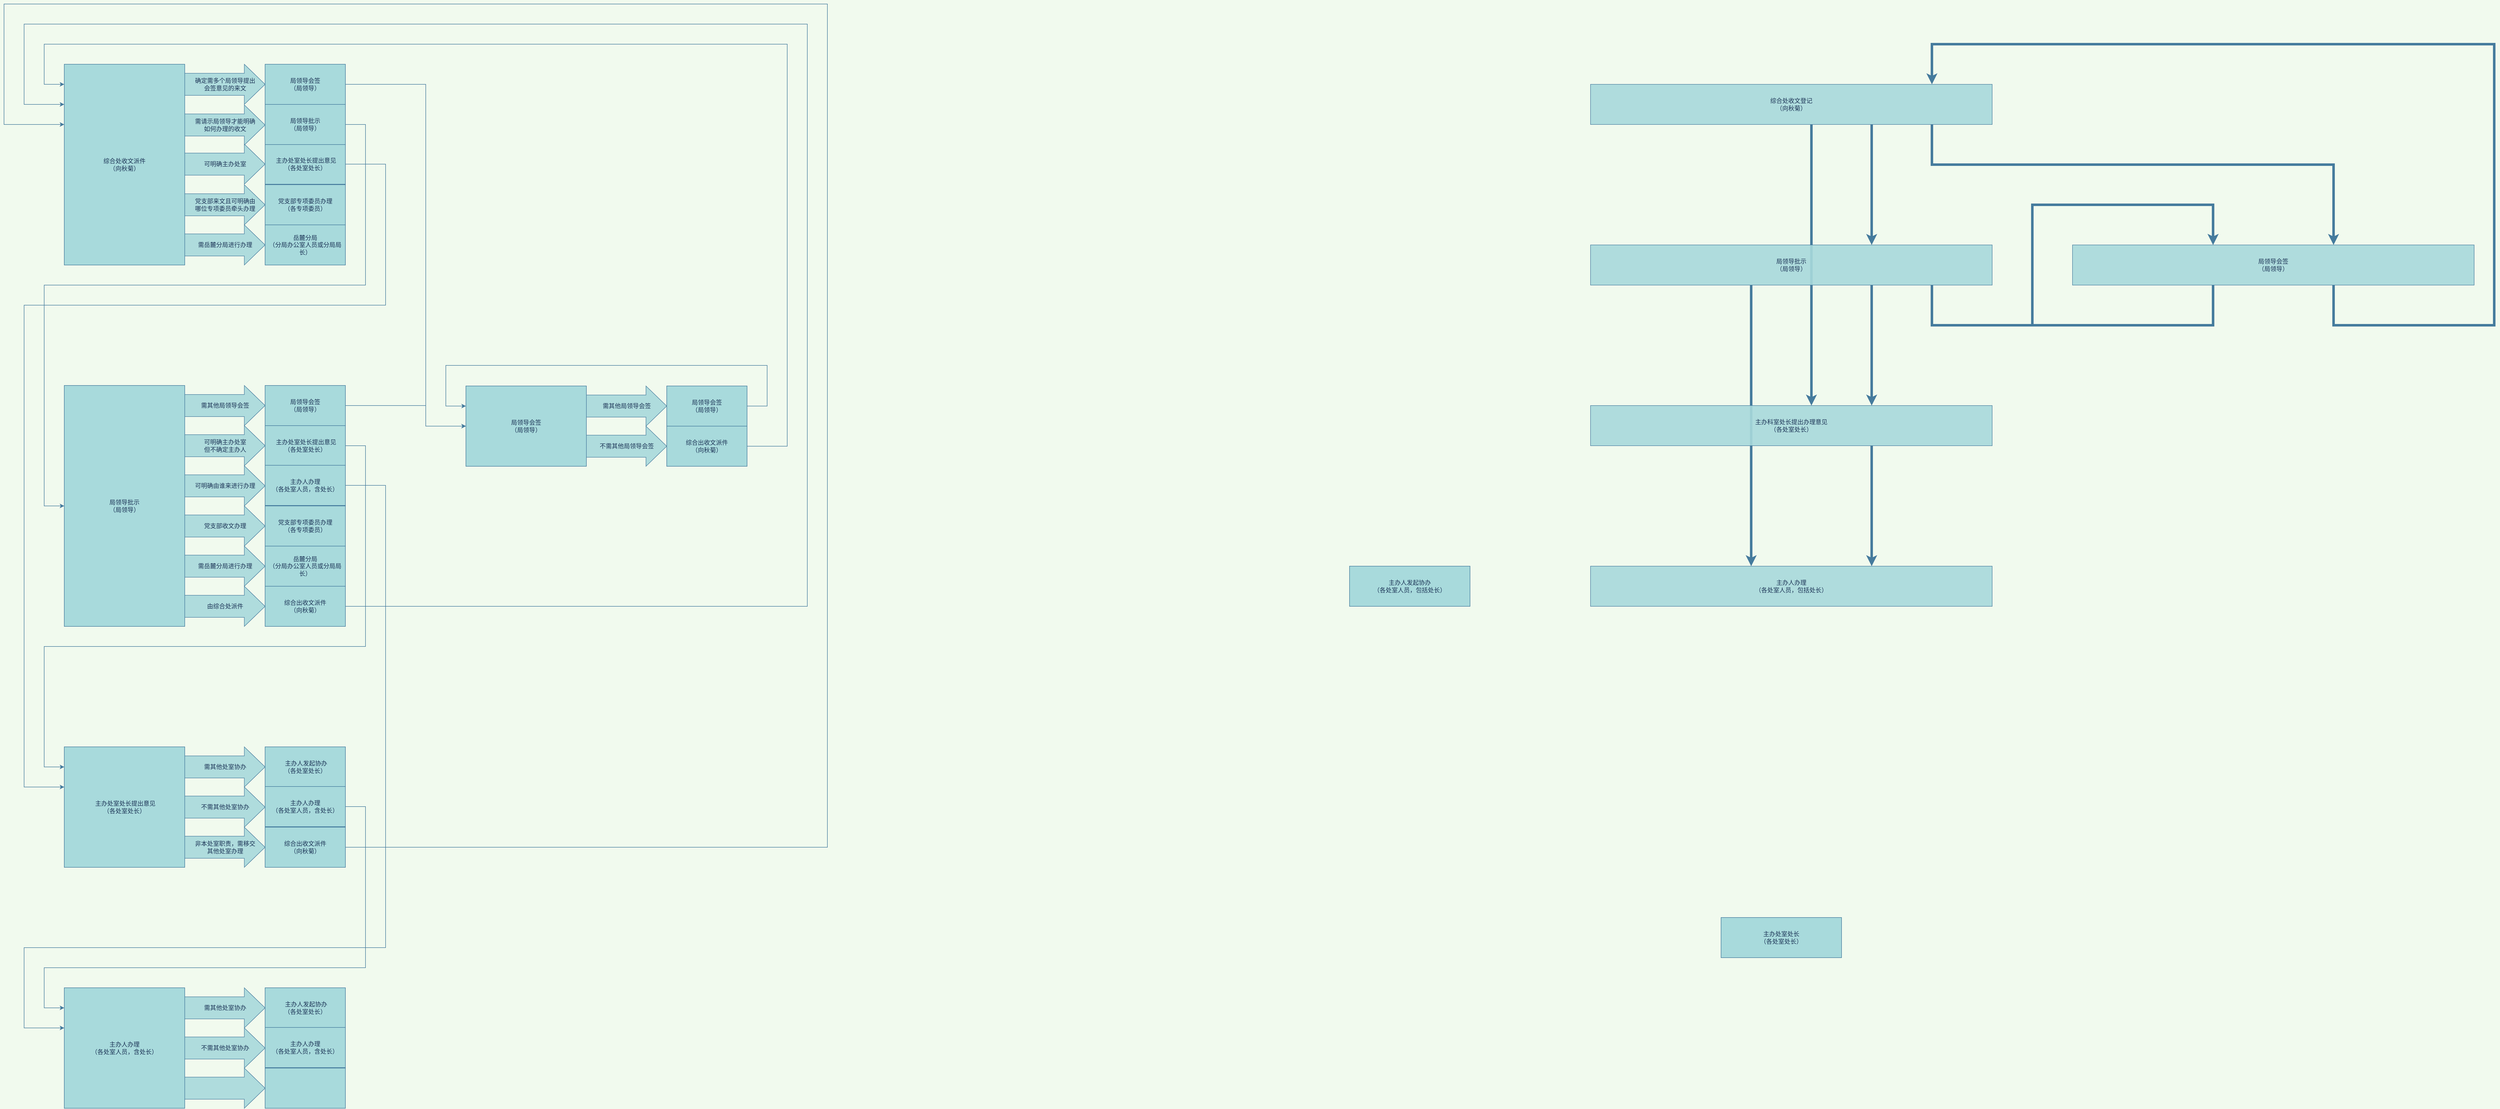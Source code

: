 <mxfile version="13.6.2" type="github" pages="3">
  <diagram id="1azCIsr24dR7rAIuXTd9" name="Page-1">
    <mxGraphModel dx="10243" dy="2748" grid="1" gridSize="10" guides="1" tooltips="1" connect="1" arrows="1" fold="1" page="1" pageScale="1" pageWidth="827" pageHeight="1169" background="#F1FAEE" math="0" shadow="0">
      <root>
        <mxCell id="0" />
        <mxCell id="1" parent="0" />
        <mxCell id="H-GlD4rr_UW9croJ5woa-21" style="edgeStyle=orthogonalEdgeStyle;rounded=0;orthogonalLoop=1;jettySize=auto;html=1;strokeWidth=5;strokeColor=#457B9D;fontColor=#1D3557;labelBackgroundColor=#F1FAEE;" parent="1" source="H-GlD4rr_UW9croJ5woa-2" target="H-GlD4rr_UW9croJ5woa-4" edge="1">
          <mxGeometry relative="1" as="geometry">
            <Array as="points">
              <mxPoint x="200" y="390" />
              <mxPoint x="200" y="390" />
            </Array>
          </mxGeometry>
        </mxCell>
        <mxCell id="H-GlD4rr_UW9croJ5woa-22" style="edgeStyle=orthogonalEdgeStyle;rounded=0;orthogonalLoop=1;jettySize=auto;html=1;strokeWidth=5;strokeColor=#457B9D;fontColor=#1D3557;labelBackgroundColor=#F1FAEE;" parent="1" source="H-GlD4rr_UW9croJ5woa-2" target="H-GlD4rr_UW9croJ5woa-17" edge="1">
          <mxGeometry relative="1" as="geometry">
            <Array as="points">
              <mxPoint x="80" y="560" />
              <mxPoint x="80" y="560" />
            </Array>
          </mxGeometry>
        </mxCell>
        <mxCell id="H-GlD4rr_UW9croJ5woa-27" style="edgeStyle=orthogonalEdgeStyle;rounded=0;orthogonalLoop=1;jettySize=auto;html=1;strokeWidth=5;strokeColor=#457B9D;fontColor=#1D3557;labelBackgroundColor=#F1FAEE;" parent="1" source="H-GlD4rr_UW9croJ5woa-2" target="H-GlD4rr_UW9croJ5woa-5" edge="1">
          <mxGeometry relative="1" as="geometry">
            <Array as="points">
              <mxPoint x="320" y="360" />
              <mxPoint x="1120" y="360" />
            </Array>
          </mxGeometry>
        </mxCell>
        <mxCell id="H-GlD4rr_UW9croJ5woa-2" value="综合处收文登记&lt;br&gt;（向秋菊）" style="rounded=0;whiteSpace=wrap;html=1;opacity=90;fillColor=#A8DADC;strokeColor=#457B9D;fontColor=#1D3557;" parent="1" vertex="1">
          <mxGeometry x="-360" y="200" width="800" height="80" as="geometry" />
        </mxCell>
        <mxCell id="H-GlD4rr_UW9croJ5woa-26" style="edgeStyle=orthogonalEdgeStyle;rounded=0;orthogonalLoop=1;jettySize=auto;html=1;strokeWidth=5;strokeColor=#457B9D;fontColor=#1D3557;labelBackgroundColor=#F1FAEE;" parent="1" source="H-GlD4rr_UW9croJ5woa-4" target="H-GlD4rr_UW9croJ5woa-5" edge="1">
          <mxGeometry relative="1" as="geometry">
            <Array as="points">
              <mxPoint x="320" y="680" />
              <mxPoint x="520" y="680" />
              <mxPoint x="520" y="440" />
              <mxPoint x="880" y="440" />
            </Array>
          </mxGeometry>
        </mxCell>
        <mxCell id="H-GlD4rr_UW9croJ5woa-62" style="edgeStyle=orthogonalEdgeStyle;rounded=0;orthogonalLoop=1;jettySize=auto;html=1;startArrow=none;startFill=0;strokeWidth=5;strokeColor=#457B9D;fontColor=#1D3557;labelBackgroundColor=#F1FAEE;" parent="1" source="H-GlD4rr_UW9croJ5woa-4" target="H-GlD4rr_UW9croJ5woa-17" edge="1">
          <mxGeometry relative="1" as="geometry">
            <Array as="points">
              <mxPoint x="200" y="730" />
              <mxPoint x="200" y="730" />
            </Array>
          </mxGeometry>
        </mxCell>
        <mxCell id="H-GlD4rr_UW9croJ5woa-64" style="edgeStyle=orthogonalEdgeStyle;rounded=0;orthogonalLoop=1;jettySize=auto;html=1;startArrow=none;startFill=0;strokeWidth=5;strokeColor=#457B9D;fontColor=#1D3557;labelBackgroundColor=#F1FAEE;" parent="1" source="H-GlD4rr_UW9croJ5woa-4" target="H-GlD4rr_UW9croJ5woa-20" edge="1">
          <mxGeometry relative="1" as="geometry">
            <Array as="points">
              <mxPoint x="-40" y="880" />
              <mxPoint x="-40" y="880" />
            </Array>
          </mxGeometry>
        </mxCell>
        <mxCell id="H-GlD4rr_UW9croJ5woa-4" value="局领导批示&lt;br&gt;（局领导）" style="whiteSpace=wrap;html=1;opacity=90;fillColor=#A8DADC;strokeColor=#457B9D;fontColor=#1D3557;" parent="1" vertex="1">
          <mxGeometry x="-360" y="520" width="800" height="80" as="geometry" />
        </mxCell>
        <mxCell id="H-GlD4rr_UW9croJ5woa-35" style="edgeStyle=orthogonalEdgeStyle;rounded=0;orthogonalLoop=1;jettySize=auto;html=1;startArrow=none;startFill=0;strokeWidth=5;strokeColor=#457B9D;fontColor=#1D3557;labelBackgroundColor=#F1FAEE;" parent="1" source="H-GlD4rr_UW9croJ5woa-5" target="H-GlD4rr_UW9croJ5woa-2" edge="1">
          <mxGeometry relative="1" as="geometry">
            <Array as="points">
              <mxPoint x="1120" y="680" />
              <mxPoint x="1440" y="680" />
              <mxPoint x="1440" y="120" />
              <mxPoint x="320" y="120" />
            </Array>
          </mxGeometry>
        </mxCell>
        <mxCell id="H-GlD4rr_UW9croJ5woa-5" value="局领导会签&lt;br&gt;（局领导）" style="whiteSpace=wrap;html=1;opacity=90;fillColor=#A8DADC;strokeColor=#457B9D;fontColor=#1D3557;" parent="1" vertex="1">
          <mxGeometry x="600" y="520" width="800" height="80" as="geometry" />
        </mxCell>
        <mxCell id="H-GlD4rr_UW9croJ5woa-63" style="edgeStyle=orthogonalEdgeStyle;rounded=0;orthogonalLoop=1;jettySize=auto;html=1;startArrow=none;startFill=0;strokeWidth=5;strokeColor=#457B9D;fontColor=#1D3557;labelBackgroundColor=#F1FAEE;" parent="1" source="H-GlD4rr_UW9croJ5woa-17" target="H-GlD4rr_UW9croJ5woa-20" edge="1">
          <mxGeometry relative="1" as="geometry">
            <Array as="points">
              <mxPoint x="200" y="1040" />
              <mxPoint x="200" y="1040" />
            </Array>
          </mxGeometry>
        </mxCell>
        <mxCell id="H-GlD4rr_UW9croJ5woa-17" value="主办科室处长提出办理意见&lt;br&gt;（各处室处长）" style="whiteSpace=wrap;html=1;opacity=90;fillColor=#A8DADC;strokeColor=#457B9D;fontColor=#1D3557;" parent="1" vertex="1">
          <mxGeometry x="-360" y="840" width="800" height="80" as="geometry" />
        </mxCell>
        <mxCell id="H-GlD4rr_UW9croJ5woa-20" value="主办人办理&lt;br&gt;（各处室人员，包括处长）" style="whiteSpace=wrap;html=1;opacity=90;fillColor=#A8DADC;strokeColor=#457B9D;fontColor=#1D3557;" parent="1" vertex="1">
          <mxGeometry x="-360" y="1160" width="800" height="80" as="geometry" />
        </mxCell>
        <mxCell id="H-GlD4rr_UW9croJ5woa-34" style="rounded=0;orthogonalLoop=1;jettySize=auto;html=1;startArrow=none;startFill=0;edgeStyle=orthogonalEdgeStyle;strokeWidth=5;strokeColor=#457B9D;fontColor=#1D3557;labelBackgroundColor=#F1FAEE;" parent="1" source="H-GlD4rr_UW9croJ5woa-5" target="H-GlD4rr_UW9croJ5woa-5" edge="1">
          <mxGeometry relative="1" as="geometry">
            <Array as="points">
              <mxPoint x="880" y="680" />
              <mxPoint x="520" y="680" />
              <mxPoint x="520" y="440" />
              <mxPoint x="880" y="440" />
            </Array>
          </mxGeometry>
        </mxCell>
        <mxCell id="H-GlD4rr_UW9croJ5woa-37" value="主办人发起协办&lt;br&gt;（各处室人员，包括处长）" style="whiteSpace=wrap;html=1;fillColor=#A8DADC;strokeColor=#457B9D;fontColor=#1D3557;" parent="1" vertex="1">
          <mxGeometry x="-840" y="1160" width="240" height="80" as="geometry" />
        </mxCell>
        <mxCell id="H-GlD4rr_UW9croJ5woa-40" value="主办处室处长&lt;br&gt;（各处室处长）" style="whiteSpace=wrap;html=1;fillColor=#A8DADC;strokeColor=#457B9D;fontColor=#1D3557;" parent="1" vertex="1">
          <mxGeometry x="-100" y="1860" width="240" height="80" as="geometry" />
        </mxCell>
        <mxCell id="H-GlD4rr_UW9croJ5woa-46" value="局领导会签&lt;br&gt;（局领导）" style="rounded=0;whiteSpace=wrap;html=1;fillColor=#A8DADC;strokeColor=#457B9D;fontColor=#1D3557;" parent="1" vertex="1">
          <mxGeometry x="-2600" y="801" width="240" height="160" as="geometry" />
        </mxCell>
        <mxCell id="H-GlD4rr_UW9croJ5woa-119" value="需其他局领导会签" style="html=1;shadow=0;dashed=0;align=center;verticalAlign=middle;shape=mxgraph.arrows2.arrow;dy=0.45;dx=41.35;notch=0;opacity=90;fillColor=#A8DADC;strokeColor=#457B9D;fontColor=#1D3557;" parent="1" vertex="1">
          <mxGeometry x="-2360" y="801" width="160" height="80" as="geometry" />
        </mxCell>
        <mxCell id="H-GlD4rr_UW9croJ5woa-133" value="局领导批示&lt;br&gt;（局领导）" style="rounded=0;whiteSpace=wrap;html=1;fillColor=#A8DADC;strokeColor=#457B9D;fontColor=#1D3557;" parent="1" vertex="1">
          <mxGeometry x="-3400" y="800" width="240" height="480" as="geometry" />
        </mxCell>
        <mxCell id="H-GlD4rr_UW9croJ5woa-125" value="&lt;span&gt;可明确主办处室&lt;br&gt;但不确定主办人&lt;/span&gt;" style="html=1;shadow=0;dashed=0;align=center;verticalAlign=middle;shape=mxgraph.arrows2.arrow;dy=0.45;dx=41.35;notch=0;opacity=90;fillColor=#A8DADC;strokeColor=#457B9D;fontColor=#1D3557;" parent="1" vertex="1">
          <mxGeometry x="-3160" y="880" width="160" height="80" as="geometry" />
        </mxCell>
        <mxCell id="H-GlD4rr_UW9croJ5woa-137" value="可明确由谁来进行办理" style="html=1;shadow=0;dashed=0;align=center;verticalAlign=middle;shape=mxgraph.arrows2.arrow;dy=0.45;dx=41.35;notch=0;opacity=90;fillColor=#A8DADC;strokeColor=#457B9D;fontColor=#1D3557;" parent="1" vertex="1">
          <mxGeometry x="-3160" y="960" width="160" height="80" as="geometry" />
        </mxCell>
        <mxCell id="H-GlD4rr_UW9croJ5woa-128" value="&lt;span&gt;党支部收文办理&lt;/span&gt;" style="html=1;shadow=0;dashed=0;align=center;verticalAlign=middle;shape=mxgraph.arrows2.arrow;dy=0.45;dx=41.35;notch=0;opacity=90;fillColor=#A8DADC;strokeColor=#457B9D;fontColor=#1D3557;" parent="1" vertex="1">
          <mxGeometry x="-3160" y="1040" width="160" height="80" as="geometry" />
        </mxCell>
        <mxCell id="H-GlD4rr_UW9croJ5woa-130" value="岳麓分局&lt;br&gt;（分局办公室人员或分局局长）" style="rounded=0;whiteSpace=wrap;html=1;fillColor=#A8DADC;strokeColor=#457B9D;fontColor=#1D3557;" parent="1" vertex="1">
          <mxGeometry x="-3000" y="1120" width="160" height="80" as="geometry" />
        </mxCell>
        <mxCell id="H-GlD4rr_UW9croJ5woa-131" value="&lt;span&gt;需岳麓分局进行办理&lt;/span&gt;" style="html=1;shadow=0;dashed=0;align=center;verticalAlign=middle;shape=mxgraph.arrows2.arrow;dy=0.45;dx=41.35;notch=0;opacity=90;fillColor=#A8DADC;strokeColor=#457B9D;fontColor=#1D3557;" parent="1" vertex="1">
          <mxGeometry x="-3160" y="1120" width="160" height="80" as="geometry" />
        </mxCell>
        <mxCell id="H-GlD4rr_UW9croJ5woa-153" value="不需其他局领导会签" style="html=1;shadow=0;dashed=0;align=center;verticalAlign=middle;shape=mxgraph.arrows2.arrow;dy=0.45;dx=41.35;notch=0;opacity=90;fillColor=#A8DADC;strokeColor=#457B9D;fontColor=#1D3557;" parent="1" vertex="1">
          <mxGeometry x="-2360" y="881" width="160" height="80" as="geometry" />
        </mxCell>
        <mxCell id="H-GlD4rr_UW9croJ5woa-231" style="edgeStyle=orthogonalEdgeStyle;curved=0;rounded=0;sketch=0;orthogonalLoop=1;jettySize=auto;html=1;exitX=1;exitY=0.5;exitDx=0;exitDy=0;strokeColor=#457B9D;fillColor=#A8DADC;fontColor=#1D3557;" parent="1" source="H-GlD4rr_UW9croJ5woa-154" target="H-GlD4rr_UW9croJ5woa-43" edge="1">
          <mxGeometry relative="1" as="geometry">
            <mxPoint x="-3260" y="80" as="targetPoint" />
            <Array as="points">
              <mxPoint x="-1960" y="921" />
              <mxPoint x="-1960" y="120" />
              <mxPoint x="-3440" y="120" />
              <mxPoint x="-3440" y="200" />
            </Array>
          </mxGeometry>
        </mxCell>
        <mxCell id="H-GlD4rr_UW9croJ5woa-154" value="综合出收文派件&lt;br&gt;（向秋菊）" style="rounded=0;whiteSpace=wrap;html=1;fillColor=#A8DADC;strokeColor=#457B9D;fontColor=#1D3557;" parent="1" vertex="1">
          <mxGeometry x="-2200" y="881" width="160" height="80" as="geometry" />
        </mxCell>
        <mxCell id="H-GlD4rr_UW9croJ5woa-230" style="edgeStyle=orthogonalEdgeStyle;curved=0;rounded=0;sketch=0;orthogonalLoop=1;jettySize=auto;html=1;exitX=1;exitY=0.5;exitDx=0;exitDy=0;strokeColor=#457B9D;fillColor=#A8DADC;fontColor=#1D3557;" parent="1" source="H-GlD4rr_UW9croJ5woa-51" target="H-GlD4rr_UW9croJ5woa-46" edge="1">
          <mxGeometry relative="1" as="geometry">
            <Array as="points">
              <mxPoint x="-2000" y="841" />
              <mxPoint x="-2000" y="760" />
              <mxPoint x="-2640" y="760" />
              <mxPoint x="-2640" y="841" />
            </Array>
          </mxGeometry>
        </mxCell>
        <mxCell id="H-GlD4rr_UW9croJ5woa-51" value="局领导会签&lt;br&gt;（局领导）" style="rounded=0;whiteSpace=wrap;html=1;portConstraintRotation=0;absoluteArcSize=0;noLabel=0;fillColor=#A8DADC;strokeColor=#457B9D;fontColor=#1D3557;" parent="1" vertex="1">
          <mxGeometry x="-2200" y="801" width="160" height="80" as="geometry" />
        </mxCell>
        <mxCell id="H-GlD4rr_UW9croJ5woa-43" value="综合处收文派件&lt;br&gt;（向秋菊）" style="rounded=0;whiteSpace=wrap;html=1;fillColor=#A8DADC;strokeColor=#457B9D;fontColor=#1D3557;" parent="1" vertex="1">
          <mxGeometry x="-3400" y="160" width="240" height="400" as="geometry" />
        </mxCell>
        <mxCell id="H-GlD4rr_UW9croJ5woa-127" value="党支部专项委员办理&lt;br&gt;（各专项委员）" style="rounded=0;whiteSpace=wrap;html=1;fillColor=#A8DADC;strokeColor=#457B9D;fontColor=#1D3557;" parent="1" vertex="1">
          <mxGeometry x="-3000" y="1040" width="160" height="80" as="geometry" />
        </mxCell>
        <mxCell id="H-GlD4rr_UW9croJ5woa-228" style="edgeStyle=orthogonalEdgeStyle;curved=0;rounded=0;sketch=0;orthogonalLoop=1;jettySize=auto;html=1;exitX=1;exitY=0.5;exitDx=0;exitDy=0;strokeColor=#457B9D;fillColor=#A8DADC;fontColor=#1D3557;" parent="1" source="H-GlD4rr_UW9croJ5woa-124" target="H-GlD4rr_UW9croJ5woa-210" edge="1">
          <mxGeometry relative="1" as="geometry">
            <Array as="points">
              <mxPoint x="-2800" y="920" />
              <mxPoint x="-2800" y="1320" />
              <mxPoint x="-3440" y="1320" />
              <mxPoint x="-3440" y="1560" />
            </Array>
          </mxGeometry>
        </mxCell>
        <mxCell id="H-GlD4rr_UW9croJ5woa-124" value="&amp;nbsp;主办处室处长提出意见&lt;br&gt;（各处室处长）" style="rounded=0;whiteSpace=wrap;html=1;fillColor=#A8DADC;strokeColor=#457B9D;fontColor=#1D3557;" parent="1" vertex="1">
          <mxGeometry x="-3000" y="880" width="160" height="80" as="geometry" />
        </mxCell>
        <mxCell id="H-GlD4rr_UW9croJ5woa-241" style="edgeStyle=orthogonalEdgeStyle;curved=0;rounded=0;sketch=0;orthogonalLoop=1;jettySize=auto;html=1;exitX=1;exitY=0.5;exitDx=0;exitDy=0;strokeColor=#457B9D;fillColor=#A8DADC;fontColor=#1D3557;" parent="1" source="H-GlD4rr_UW9croJ5woa-136" target="H-GlD4rr_UW9croJ5woa-234" edge="1">
          <mxGeometry relative="1" as="geometry">
            <Array as="points">
              <mxPoint x="-2760" y="999" />
              <mxPoint x="-2760" y="1920" />
              <mxPoint x="-3480" y="1920" />
              <mxPoint x="-3480" y="2080" />
            </Array>
          </mxGeometry>
        </mxCell>
        <mxCell id="H-GlD4rr_UW9croJ5woa-136" value="主办人办理&lt;br&gt;（各处室人员，含处长）" style="rounded=0;whiteSpace=wrap;html=1;fillColor=#A8DADC;strokeColor=#457B9D;fontColor=#1D3557;" parent="1" vertex="1">
          <mxGeometry x="-3000" y="959" width="160" height="80" as="geometry" />
        </mxCell>
        <mxCell id="H-GlD4rr_UW9croJ5woa-188" value="由综合处派件" style="html=1;shadow=0;dashed=0;align=center;verticalAlign=middle;shape=mxgraph.arrows2.arrow;dy=0.45;dx=41.35;notch=0;opacity=90;fillColor=#A8DADC;strokeColor=#457B9D;fontColor=#1D3557;" parent="1" vertex="1">
          <mxGeometry x="-3160" y="1200" width="160" height="80" as="geometry" />
        </mxCell>
        <mxCell id="H-GlD4rr_UW9croJ5woa-233" style="edgeStyle=orthogonalEdgeStyle;curved=0;rounded=0;sketch=0;orthogonalLoop=1;jettySize=auto;html=1;exitX=1;exitY=0.5;exitDx=0;exitDy=0;strokeColor=#457B9D;fillColor=#A8DADC;fontColor=#1D3557;" parent="1" source="H-GlD4rr_UW9croJ5woa-189" target="H-GlD4rr_UW9croJ5woa-43" edge="1">
          <mxGeometry relative="1" as="geometry">
            <Array as="points">
              <mxPoint x="-1920" y="1240" />
              <mxPoint x="-1920" y="80" />
              <mxPoint x="-3480" y="80" />
              <mxPoint x="-3480" y="240" />
            </Array>
          </mxGeometry>
        </mxCell>
        <mxCell id="H-GlD4rr_UW9croJ5woa-189" value="综合出收文派件&lt;br&gt;（向秋菊）" style="rounded=0;whiteSpace=wrap;html=1;fillColor=#A8DADC;strokeColor=#457B9D;fontColor=#1D3557;" parent="1" vertex="1">
          <mxGeometry x="-3000" y="1200" width="160" height="80" as="geometry" />
        </mxCell>
        <mxCell id="H-GlD4rr_UW9croJ5woa-190" value="需其他局领导会签" style="html=1;shadow=0;dashed=0;align=center;verticalAlign=middle;shape=mxgraph.arrows2.arrow;dy=0.45;dx=41.35;notch=0;opacity=90;fillColor=#A8DADC;strokeColor=#457B9D;fontColor=#1D3557;" parent="1" vertex="1">
          <mxGeometry x="-3160" y="800" width="160" height="80" as="geometry" />
        </mxCell>
        <mxCell id="H-GlD4rr_UW9croJ5woa-229" style="edgeStyle=orthogonalEdgeStyle;curved=0;rounded=0;sketch=0;orthogonalLoop=1;jettySize=auto;html=1;exitX=1;exitY=0.5;exitDx=0;exitDy=0;strokeColor=#457B9D;fillColor=#A8DADC;fontColor=#1D3557;" parent="1" source="H-GlD4rr_UW9croJ5woa-191" target="H-GlD4rr_UW9croJ5woa-46" edge="1">
          <mxGeometry relative="1" as="geometry">
            <Array as="points">
              <mxPoint x="-2680" y="840" />
              <mxPoint x="-2680" y="881" />
            </Array>
          </mxGeometry>
        </mxCell>
        <mxCell id="H-GlD4rr_UW9croJ5woa-191" value="局领导会签&lt;br&gt;（局领导）" style="rounded=0;whiteSpace=wrap;html=1;portConstraintRotation=0;absoluteArcSize=0;noLabel=0;fillColor=#A8DADC;strokeColor=#457B9D;fontColor=#1D3557;" parent="1" vertex="1">
          <mxGeometry x="-3000" y="800" width="160" height="80" as="geometry" />
        </mxCell>
        <mxCell id="H-GlD4rr_UW9croJ5woa-194" value="&lt;span&gt;可明确主办处室&lt;br&gt;&lt;/span&gt;" style="html=1;shadow=0;dashed=0;align=center;verticalAlign=middle;shape=mxgraph.arrows2.arrow;dy=0.45;dx=41.35;notch=0;opacity=90;fillColor=#A8DADC;strokeColor=#457B9D;fontColor=#1D3557;" parent="1" vertex="1">
          <mxGeometry x="-3160" y="319" width="160" height="80" as="geometry" />
        </mxCell>
        <mxCell id="H-GlD4rr_UW9croJ5woa-195" value="需请示局领导才能明确&lt;br&gt;如何办理的收文" style="html=1;shadow=0;dashed=0;align=center;verticalAlign=middle;shape=mxgraph.arrows2.arrow;dy=0.45;dx=41.35;notch=0;opacity=90;fillColor=#A8DADC;strokeColor=#457B9D;fontColor=#1D3557;" parent="1" vertex="1">
          <mxGeometry x="-3160" y="241" width="160" height="80" as="geometry" />
        </mxCell>
        <mxCell id="H-GlD4rr_UW9croJ5woa-196" value="&lt;span&gt;党支部来文且可明确由&lt;br&gt;哪位专项委员牵头办理&lt;br&gt;&lt;/span&gt;" style="html=1;shadow=0;dashed=0;align=center;verticalAlign=middle;shape=mxgraph.arrows2.arrow;dy=0.45;dx=41.35;notch=0;opacity=90;fillColor=#A8DADC;strokeColor=#457B9D;fontColor=#1D3557;" parent="1" vertex="1">
          <mxGeometry x="-3160" y="400" width="160" height="80" as="geometry" />
        </mxCell>
        <mxCell id="H-GlD4rr_UW9croJ5woa-197" value="岳麓分局&lt;br&gt;（分局办公室人员或分局局长）" style="rounded=0;whiteSpace=wrap;html=1;fillColor=#A8DADC;strokeColor=#457B9D;fontColor=#1D3557;" parent="1" vertex="1">
          <mxGeometry x="-3000" y="480" width="160" height="80" as="geometry" />
        </mxCell>
        <mxCell id="H-GlD4rr_UW9croJ5woa-198" value="&lt;span&gt;需岳麓分局进行办理&lt;/span&gt;" style="html=1;shadow=0;dashed=0;align=center;verticalAlign=middle;shape=mxgraph.arrows2.arrow;dy=0.45;dx=41.35;notch=0;opacity=90;fillColor=#A8DADC;strokeColor=#457B9D;fontColor=#1D3557;" parent="1" vertex="1">
          <mxGeometry x="-3160" y="480" width="160" height="80" as="geometry" />
        </mxCell>
        <mxCell id="H-GlD4rr_UW9croJ5woa-199" value="党支部专项委员办理&lt;br&gt;（各专项委员）" style="rounded=0;whiteSpace=wrap;html=1;fillColor=#A8DADC;strokeColor=#457B9D;fontColor=#1D3557;" parent="1" vertex="1">
          <mxGeometry x="-3000" y="400" width="160" height="80" as="geometry" />
        </mxCell>
        <mxCell id="H-GlD4rr_UW9croJ5woa-227" style="edgeStyle=orthogonalEdgeStyle;curved=0;rounded=0;sketch=0;orthogonalLoop=1;jettySize=auto;html=1;exitX=1;exitY=0.5;exitDx=0;exitDy=0;strokeColor=#457B9D;fillColor=#A8DADC;fontColor=#1D3557;" parent="1" source="H-GlD4rr_UW9croJ5woa-200" target="H-GlD4rr_UW9croJ5woa-210" edge="1">
          <mxGeometry relative="1" as="geometry">
            <Array as="points">
              <mxPoint x="-2760" y="359" />
              <mxPoint x="-2760" y="640" />
              <mxPoint x="-3480" y="640" />
              <mxPoint x="-3480" y="1600" />
            </Array>
          </mxGeometry>
        </mxCell>
        <mxCell id="H-GlD4rr_UW9croJ5woa-200" value="&amp;nbsp;主办处室处长提出意见&lt;br&gt;（各处室处长）" style="rounded=0;whiteSpace=wrap;html=1;fillColor=#A8DADC;strokeColor=#457B9D;fontColor=#1D3557;" parent="1" vertex="1">
          <mxGeometry x="-3000" y="319" width="160" height="80" as="geometry" />
        </mxCell>
        <mxCell id="H-GlD4rr_UW9croJ5woa-226" style="edgeStyle=orthogonalEdgeStyle;curved=0;rounded=0;sketch=0;orthogonalLoop=1;jettySize=auto;html=1;exitX=1;exitY=0.5;exitDx=0;exitDy=0;strokeColor=#457B9D;fillColor=#A8DADC;fontColor=#1D3557;" parent="1" source="H-GlD4rr_UW9croJ5woa-201" target="H-GlD4rr_UW9croJ5woa-133" edge="1">
          <mxGeometry relative="1" as="geometry">
            <Array as="points">
              <mxPoint x="-2800" y="280" />
              <mxPoint x="-2800" y="600" />
              <mxPoint x="-3440" y="600" />
              <mxPoint x="-3440" y="1040" />
            </Array>
          </mxGeometry>
        </mxCell>
        <mxCell id="H-GlD4rr_UW9croJ5woa-201" value="局领导批示&lt;br&gt;（局领导）" style="rounded=0;whiteSpace=wrap;html=1;fillColor=#A8DADC;strokeColor=#457B9D;fontColor=#1D3557;" parent="1" vertex="1">
          <mxGeometry x="-3000" y="240" width="160" height="80" as="geometry" />
        </mxCell>
        <mxCell id="H-GlD4rr_UW9croJ5woa-202" value="确定需多个局领导提出&lt;br&gt;会签意见的来文" style="html=1;shadow=0;dashed=0;align=center;verticalAlign=middle;shape=mxgraph.arrows2.arrow;dy=0.45;dx=41.35;notch=0;opacity=90;fillColor=#A8DADC;strokeColor=#457B9D;fontColor=#1D3557;" parent="1" vertex="1">
          <mxGeometry x="-3160" y="160" width="160" height="80" as="geometry" />
        </mxCell>
        <mxCell id="H-GlD4rr_UW9croJ5woa-225" style="edgeStyle=orthogonalEdgeStyle;curved=0;rounded=0;sketch=0;orthogonalLoop=1;jettySize=auto;html=1;exitX=1;exitY=0.5;exitDx=0;exitDy=0;strokeColor=#457B9D;fillColor=#A8DADC;fontColor=#1D3557;" parent="1" source="H-GlD4rr_UW9croJ5woa-203" target="H-GlD4rr_UW9croJ5woa-46" edge="1">
          <mxGeometry relative="1" as="geometry">
            <Array as="points">
              <mxPoint x="-2680" y="200" />
              <mxPoint x="-2680" y="881" />
            </Array>
          </mxGeometry>
        </mxCell>
        <mxCell id="H-GlD4rr_UW9croJ5woa-203" value="局领导会签&lt;br&gt;（局领导）" style="rounded=0;whiteSpace=wrap;html=1;portConstraintRotation=0;absoluteArcSize=0;noLabel=0;fillColor=#A8DADC;strokeColor=#457B9D;fontColor=#1D3557;" parent="1" vertex="1">
          <mxGeometry x="-3000" y="160" width="160" height="80" as="geometry" />
        </mxCell>
        <mxCell id="H-GlD4rr_UW9croJ5woa-210" value="&amp;nbsp;主办处室处长提出意见&lt;br&gt;（各处室处长）" style="rounded=0;whiteSpace=wrap;html=1;fillColor=#A8DADC;strokeColor=#457B9D;fontColor=#1D3557;" parent="1" vertex="1">
          <mxGeometry x="-3400" y="1520" width="240" height="240" as="geometry" />
        </mxCell>
        <mxCell id="H-GlD4rr_UW9croJ5woa-211" value="需其他处室协办" style="html=1;shadow=0;dashed=0;align=center;verticalAlign=middle;shape=mxgraph.arrows2.arrow;dy=0.45;dx=41.35;notch=0;opacity=90;fillColor=#A8DADC;strokeColor=#457B9D;fontColor=#1D3557;" parent="1" vertex="1">
          <mxGeometry x="-3160" y="1520" width="160" height="80" as="geometry" />
        </mxCell>
        <mxCell id="H-GlD4rr_UW9croJ5woa-212" value="不需其他处室协办" style="html=1;shadow=0;dashed=0;align=center;verticalAlign=middle;shape=mxgraph.arrows2.arrow;dy=0.45;dx=41.35;notch=0;opacity=90;fillColor=#A8DADC;strokeColor=#457B9D;fontColor=#1D3557;" parent="1" vertex="1">
          <mxGeometry x="-3160" y="1600" width="160" height="80" as="geometry" />
        </mxCell>
        <mxCell id="H-GlD4rr_UW9croJ5woa-217" value="&amp;nbsp;主办人发起协办&lt;br&gt;（各处室处长）" style="rounded=0;whiteSpace=wrap;html=1;fillColor=#A8DADC;strokeColor=#457B9D;fontColor=#1D3557;" parent="1" vertex="1">
          <mxGeometry x="-3000" y="1520" width="160" height="80" as="geometry" />
        </mxCell>
        <mxCell id="H-GlD4rr_UW9croJ5woa-242" style="edgeStyle=orthogonalEdgeStyle;curved=0;rounded=0;sketch=0;orthogonalLoop=1;jettySize=auto;html=1;exitX=1;exitY=0.5;exitDx=0;exitDy=0;strokeColor=#457B9D;fillColor=#A8DADC;fontColor=#1D3557;" parent="1" source="H-GlD4rr_UW9croJ5woa-218" target="H-GlD4rr_UW9croJ5woa-234" edge="1">
          <mxGeometry relative="1" as="geometry">
            <Array as="points">
              <mxPoint x="-2800" y="1639" />
              <mxPoint x="-2800" y="1960" />
              <mxPoint x="-3440" y="1960" />
              <mxPoint x="-3440" y="2040" />
            </Array>
          </mxGeometry>
        </mxCell>
        <mxCell id="H-GlD4rr_UW9croJ5woa-218" value="主办人办理&lt;br&gt;（各处室人员，含处长）" style="rounded=0;whiteSpace=wrap;html=1;fillColor=#A8DADC;strokeColor=#457B9D;fontColor=#1D3557;" parent="1" vertex="1">
          <mxGeometry x="-3000" y="1599" width="160" height="80" as="geometry" />
        </mxCell>
        <mxCell id="H-GlD4rr_UW9croJ5woa-219" value="非本处室职责，需移交&lt;br&gt;其他处室办理" style="html=1;shadow=0;dashed=0;align=center;verticalAlign=middle;shape=mxgraph.arrows2.arrow;dy=0.45;dx=41.35;notch=0;opacity=90;fillColor=#A8DADC;strokeColor=#457B9D;fontColor=#1D3557;" parent="1" vertex="1">
          <mxGeometry x="-3160" y="1680" width="160" height="80" as="geometry" />
        </mxCell>
        <mxCell id="H-GlD4rr_UW9croJ5woa-243" style="edgeStyle=orthogonalEdgeStyle;curved=0;rounded=0;sketch=0;orthogonalLoop=1;jettySize=auto;html=1;exitX=1;exitY=0.5;exitDx=0;exitDy=0;strokeColor=#457B9D;fillColor=#A8DADC;fontColor=#1D3557;" parent="1" source="H-GlD4rr_UW9croJ5woa-220" target="H-GlD4rr_UW9croJ5woa-43" edge="1">
          <mxGeometry relative="1" as="geometry">
            <Array as="points">
              <mxPoint x="-1880" y="1720" />
              <mxPoint x="-1880" y="40" />
              <mxPoint x="-3520" y="40" />
              <mxPoint x="-3520" y="280" />
            </Array>
          </mxGeometry>
        </mxCell>
        <mxCell id="H-GlD4rr_UW9croJ5woa-220" value="综合出收文派件&lt;br&gt;（向秋菊）" style="rounded=0;whiteSpace=wrap;html=1;fillColor=#A8DADC;strokeColor=#457B9D;fontColor=#1D3557;" parent="1" vertex="1">
          <mxGeometry x="-3000" y="1680" width="160" height="80" as="geometry" />
        </mxCell>
        <mxCell id="H-GlD4rr_UW9croJ5woa-234" value="主办人办理&lt;br&gt;（各处室人员，含处长）" style="rounded=0;whiteSpace=wrap;html=1;fillColor=#A8DADC;strokeColor=#457B9D;fontColor=#1D3557;" parent="1" vertex="1">
          <mxGeometry x="-3400" y="2000" width="240" height="240" as="geometry" />
        </mxCell>
        <mxCell id="H-GlD4rr_UW9croJ5woa-235" value="需其他处室协办" style="html=1;shadow=0;dashed=0;align=center;verticalAlign=middle;shape=mxgraph.arrows2.arrow;dy=0.45;dx=41.35;notch=0;opacity=90;fillColor=#A8DADC;strokeColor=#457B9D;fontColor=#1D3557;" parent="1" vertex="1">
          <mxGeometry x="-3160" y="2000" width="160" height="80" as="geometry" />
        </mxCell>
        <mxCell id="H-GlD4rr_UW9croJ5woa-236" value="不需其他处室协办" style="html=1;shadow=0;dashed=0;align=center;verticalAlign=middle;shape=mxgraph.arrows2.arrow;dy=0.45;dx=41.35;notch=0;opacity=90;fillColor=#A8DADC;strokeColor=#457B9D;fontColor=#1D3557;" parent="1" vertex="1">
          <mxGeometry x="-3160" y="2080" width="160" height="80" as="geometry" />
        </mxCell>
        <mxCell id="H-GlD4rr_UW9croJ5woa-237" value="&amp;nbsp;主办人发起协办&lt;br&gt;（各处室处长）" style="rounded=0;whiteSpace=wrap;html=1;fillColor=#A8DADC;strokeColor=#457B9D;fontColor=#1D3557;" parent="1" vertex="1">
          <mxGeometry x="-3000" y="2000" width="160" height="80" as="geometry" />
        </mxCell>
        <mxCell id="H-GlD4rr_UW9croJ5woa-238" value="主办人办理&lt;br&gt;（各处室人员，含处长）" style="rounded=0;whiteSpace=wrap;html=1;fillColor=#A8DADC;strokeColor=#457B9D;fontColor=#1D3557;" parent="1" vertex="1">
          <mxGeometry x="-3000" y="2079" width="160" height="80" as="geometry" />
        </mxCell>
        <mxCell id="H-GlD4rr_UW9croJ5woa-239" value="" style="html=1;shadow=0;dashed=0;align=center;verticalAlign=middle;shape=mxgraph.arrows2.arrow;dy=0.45;dx=41.35;notch=0;opacity=90;fillColor=#A8DADC;strokeColor=#457B9D;fontColor=#1D3557;" parent="1" vertex="1">
          <mxGeometry x="-3160" y="2160" width="160" height="80" as="geometry" />
        </mxCell>
        <mxCell id="H-GlD4rr_UW9croJ5woa-240" value="" style="rounded=0;whiteSpace=wrap;html=1;fillColor=#A8DADC;strokeColor=#457B9D;fontColor=#1D3557;" parent="1" vertex="1">
          <mxGeometry x="-3000" y="2160" width="160" height="80" as="geometry" />
        </mxCell>
      </root>
    </mxGraphModel>
  </diagram>
  <diagram id="k684Fg1Sx6QVNatn-BNg" name="对接流程">
    <mxGraphModel dx="1751" dy="1977" grid="1" gridSize="10" guides="1" tooltips="1" connect="1" arrows="1" fold="1" page="1" pageScale="1" pageWidth="827" pageHeight="1169" math="0" shadow="0">
      <root>
        <mxCell id="Vqg6oj2Ny4uwMvTKlXjL-0" />
        <mxCell id="Vqg6oj2Ny4uwMvTKlXjL-1" parent="Vqg6oj2Ny4uwMvTKlXjL-0" />
        <mxCell id="Vqg6oj2Ny4uwMvTKlXjL-96" value="" style="rounded=0;whiteSpace=wrap;html=1;fillColor=#f5f5f5;strokeColor=#666666;fontColor=#333333;" vertex="1" parent="Vqg6oj2Ny4uwMvTKlXjL-1">
          <mxGeometry y="-80" width="1820" height="260" as="geometry" />
        </mxCell>
        <mxCell id="Vqg6oj2Ny4uwMvTKlXjL-99" value="" style="rounded=0;whiteSpace=wrap;html=1;fillColor=#fad7ac;strokeColor=#b46504;" vertex="1" parent="Vqg6oj2Ny4uwMvTKlXjL-1">
          <mxGeometry x="1020" y="-40" width="760" height="180" as="geometry" />
        </mxCell>
        <mxCell id="Vqg6oj2Ny4uwMvTKlXjL-97" value="" style="rounded=0;whiteSpace=wrap;html=1;fillColor=#fad7ac;strokeColor=#b46504;" vertex="1" parent="Vqg6oj2Ny4uwMvTKlXjL-1">
          <mxGeometry x="340" y="-40" width="560" height="180" as="geometry" />
        </mxCell>
        <mxCell id="Vqg6oj2Ny4uwMvTKlXjL-94" value="" style="rounded=0;whiteSpace=wrap;html=1;fillColor=#f5f5f5;strokeColor=#666666;fontColor=#333333;" vertex="1" parent="Vqg6oj2Ny4uwMvTKlXjL-1">
          <mxGeometry y="520" width="1820" height="260" as="geometry" />
        </mxCell>
        <mxCell id="Vqg6oj2Ny4uwMvTKlXjL-92" value="" style="rounded=0;whiteSpace=wrap;html=1;fillColor=#fad7ac;strokeColor=#b46504;" vertex="1" parent="Vqg6oj2Ny4uwMvTKlXjL-1">
          <mxGeometry x="1020" y="560" width="760" height="180" as="geometry" />
        </mxCell>
        <mxCell id="Vqg6oj2Ny4uwMvTKlXjL-90" value="" style="rounded=0;whiteSpace=wrap;html=1;fillColor=#fad7ac;strokeColor=#b46504;" vertex="1" parent="Vqg6oj2Ny4uwMvTKlXjL-1">
          <mxGeometry x="340" y="560" width="560" height="180" as="geometry" />
        </mxCell>
        <mxCell id="Vqg6oj2Ny4uwMvTKlXjL-88" value="" style="rounded=0;whiteSpace=wrap;html=1;fillColor=#f5f5f5;strokeColor=#666666;fontColor=#333333;" vertex="1" parent="Vqg6oj2Ny4uwMvTKlXjL-1">
          <mxGeometry y="220" width="1820" height="260" as="geometry" />
        </mxCell>
        <mxCell id="Vqg6oj2Ny4uwMvTKlXjL-86" value="" style="rounded=0;whiteSpace=wrap;html=1;fillColor=#fad7ac;strokeColor=#b46504;" vertex="1" parent="Vqg6oj2Ny4uwMvTKlXjL-1">
          <mxGeometry x="1020" y="260" width="760" height="180" as="geometry" />
        </mxCell>
        <mxCell id="Vqg6oj2Ny4uwMvTKlXjL-38" value="" style="rounded=0;whiteSpace=wrap;html=1;fillColor=#fad7ac;strokeColor=#b46504;" vertex="1" parent="Vqg6oj2Ny4uwMvTKlXjL-1">
          <mxGeometry x="340" y="260" width="560" height="180" as="geometry" />
        </mxCell>
        <mxCell id="Vqg6oj2Ny4uwMvTKlXjL-4" value="" style="edgeStyle=orthogonalEdgeStyle;rounded=0;orthogonalLoop=1;jettySize=auto;html=1;strokeWidth=5;" edge="1" parent="Vqg6oj2Ny4uwMvTKlXjL-1" source="Vqg6oj2Ny4uwMvTKlXjL-2" target="Vqg6oj2Ny4uwMvTKlXjL-3">
          <mxGeometry relative="1" as="geometry" />
        </mxCell>
        <mxCell id="Vqg6oj2Ny4uwMvTKlXjL-2" value="线上来文" style="rounded=0;whiteSpace=wrap;html=1;fillColor=#a20025;strokeColor=#6F0000;fontColor=#ffffff;" vertex="1" parent="Vqg6oj2Ny4uwMvTKlXjL-1">
          <mxGeometry x="40" y="320" width="120" height="60" as="geometry" />
        </mxCell>
        <mxCell id="Vqg6oj2Ny4uwMvTKlXjL-6" value="" style="edgeStyle=orthogonalEdgeStyle;rounded=0;orthogonalLoop=1;jettySize=auto;html=1;shape=flexArrow;fillColor=#dae8fc;strokeColor=#6c8ebf;" edge="1" parent="Vqg6oj2Ny4uwMvTKlXjL-1" source="Vqg6oj2Ny4uwMvTKlXjL-3" target="Vqg6oj2Ny4uwMvTKlXjL-5">
          <mxGeometry relative="1" as="geometry" />
        </mxCell>
        <mxCell id="Vqg6oj2Ny4uwMvTKlXjL-3" value="收文登记" style="rounded=0;whiteSpace=wrap;html=1;fillColor=#b1ddf0;strokeColor=#10739e;" vertex="1" parent="Vqg6oj2Ny4uwMvTKlXjL-1">
          <mxGeometry x="360" y="320" width="120" height="60" as="geometry" />
        </mxCell>
        <mxCell id="Vqg6oj2Ny4uwMvTKlXjL-8" value="" style="edgeStyle=orthogonalEdgeStyle;rounded=0;orthogonalLoop=1;jettySize=auto;html=1;shape=flexArrow;fillColor=#dae8fc;strokeColor=#6c8ebf;" edge="1" parent="Vqg6oj2Ny4uwMvTKlXjL-1" source="Vqg6oj2Ny4uwMvTKlXjL-5" target="Vqg6oj2Ny4uwMvTKlXjL-7">
          <mxGeometry relative="1" as="geometry" />
        </mxCell>
        <mxCell id="Vqg6oj2Ny4uwMvTKlXjL-5" value="收文办理..." style="rounded=0;whiteSpace=wrap;html=1;fillColor=#b1ddf0;strokeColor=#10739e;" vertex="1" parent="Vqg6oj2Ny4uwMvTKlXjL-1">
          <mxGeometry x="560" y="320" width="120" height="60" as="geometry" />
        </mxCell>
        <mxCell id="Vqg6oj2Ny4uwMvTKlXjL-20" style="edgeStyle=orthogonalEdgeStyle;rounded=0;orthogonalLoop=1;jettySize=auto;html=1;exitX=0.5;exitY=0;exitDx=0;exitDy=0;entryX=0.75;entryY=1;entryDx=0;entryDy=0;strokeWidth=5;dashed=1;" edge="1" parent="Vqg6oj2Ny4uwMvTKlXjL-1" source="Vqg6oj2Ny4uwMvTKlXjL-7" target="Vqg6oj2Ny4uwMvTKlXjL-14">
          <mxGeometry relative="1" as="geometry" />
        </mxCell>
        <mxCell id="Vqg6oj2Ny4uwMvTKlXjL-34" style="edgeStyle=orthogonalEdgeStyle;rounded=0;orthogonalLoop=1;jettySize=auto;html=1;exitX=0.5;exitY=1;exitDx=0;exitDy=0;entryX=0.75;entryY=0;entryDx=0;entryDy=0;strokeWidth=5;" edge="1" parent="Vqg6oj2Ny4uwMvTKlXjL-1" source="Vqg6oj2Ny4uwMvTKlXjL-7" target="Vqg6oj2Ny4uwMvTKlXjL-30">
          <mxGeometry relative="1" as="geometry" />
        </mxCell>
        <mxCell id="Vqg6oj2Ny4uwMvTKlXjL-7" value="公文办结" style="rounded=0;whiteSpace=wrap;html=1;fillColor=#b1ddf0;strokeColor=#10739e;" vertex="1" parent="Vqg6oj2Ny4uwMvTKlXjL-1">
          <mxGeometry x="760" y="320" width="120" height="60" as="geometry" />
        </mxCell>
        <mxCell id="Vqg6oj2Ny4uwMvTKlXjL-9" value="同步功能" style="rhombus;whiteSpace=wrap;html=1;fillColor=#f8cecc;strokeColor=#b85450;" vertex="1" parent="Vqg6oj2Ny4uwMvTKlXjL-1">
          <mxGeometry x="200" y="330" width="120" height="40" as="geometry" />
        </mxCell>
        <mxCell id="Vqg6oj2Ny4uwMvTKlXjL-15" value="" style="edgeStyle=orthogonalEdgeStyle;shape=flexArrow;rounded=0;orthogonalLoop=1;jettySize=auto;html=1;fillColor=#dae8fc;strokeColor=#6c8ebf;" edge="1" parent="Vqg6oj2Ny4uwMvTKlXjL-1" source="Vqg6oj2Ny4uwMvTKlXjL-13" target="Vqg6oj2Ny4uwMvTKlXjL-14">
          <mxGeometry relative="1" as="geometry" />
        </mxCell>
        <mxCell id="Vqg6oj2Ny4uwMvTKlXjL-13" value="前置流程..." style="rounded=0;whiteSpace=wrap;html=1;fillColor=#b1ddf0;strokeColor=#10739e;" vertex="1" parent="Vqg6oj2Ny4uwMvTKlXjL-1">
          <mxGeometry x="360" y="20" width="120" height="60" as="geometry" />
        </mxCell>
        <mxCell id="Vqg6oj2Ny4uwMvTKlXjL-17" value="" style="edgeStyle=orthogonalEdgeStyle;shape=flexArrow;rounded=0;orthogonalLoop=1;jettySize=auto;html=1;fillColor=#dae8fc;strokeColor=#6c8ebf;" edge="1" parent="Vqg6oj2Ny4uwMvTKlXjL-1" source="Vqg6oj2Ny4uwMvTKlXjL-14" target="Vqg6oj2Ny4uwMvTKlXjL-16">
          <mxGeometry relative="1" as="geometry" />
        </mxCell>
        <mxCell id="Vqg6oj2Ny4uwMvTKlXjL-23" style="edgeStyle=orthogonalEdgeStyle;rounded=0;orthogonalLoop=1;jettySize=auto;html=1;exitX=0.25;exitY=1;exitDx=0;exitDy=0;entryX=0.5;entryY=0;entryDx=0;entryDy=0;strokeWidth=5;" edge="1" parent="Vqg6oj2Ny4uwMvTKlXjL-1" source="Vqg6oj2Ny4uwMvTKlXjL-14" target="Vqg6oj2Ny4uwMvTKlXjL-2">
          <mxGeometry relative="1" as="geometry" />
        </mxCell>
        <mxCell id="Vqg6oj2Ny4uwMvTKlXjL-14" value="1、需国土规划局办理、会签&lt;br&gt;2、上级批示文下发" style="rounded=0;whiteSpace=wrap;html=1;fillColor=#b1ddf0;strokeColor=#10739e;" vertex="1" parent="Vqg6oj2Ny4uwMvTKlXjL-1">
          <mxGeometry x="560" y="20" width="120" height="60" as="geometry" />
        </mxCell>
        <mxCell id="Vqg6oj2Ny4uwMvTKlXjL-16" value="后续流程..." style="rounded=0;whiteSpace=wrap;html=1;fillColor=#b1ddf0;strokeColor=#10739e;" vertex="1" parent="Vqg6oj2Ny4uwMvTKlXjL-1">
          <mxGeometry x="760" y="20" width="120" height="60" as="geometry" />
        </mxCell>
        <mxCell id="Vqg6oj2Ny4uwMvTKlXjL-24" value="手动整理数据" style="rhombus;whiteSpace=wrap;html=1;fillColor=#dae8fc;strokeColor=#6c8ebf;" vertex="1" parent="Vqg6oj2Ny4uwMvTKlXjL-1">
          <mxGeometry x="681" y="180" width="120" height="40" as="geometry" />
        </mxCell>
        <mxCell id="Vqg6oj2Ny4uwMvTKlXjL-25" value="程序同步数据" style="rhombus;whiteSpace=wrap;html=1;fillColor=#f8cecc;strokeColor=#b85450;" vertex="1" parent="Vqg6oj2Ny4uwMvTKlXjL-1">
          <mxGeometry x="290" y="180" width="120" height="40" as="geometry" />
        </mxCell>
        <mxCell id="Vqg6oj2Ny4uwMvTKlXjL-27" value="" style="edgeStyle=orthogonalEdgeStyle;shape=flexArrow;rounded=0;orthogonalLoop=1;jettySize=auto;html=1;fillColor=#dae8fc;strokeColor=#6c8ebf;" edge="1" source="Vqg6oj2Ny4uwMvTKlXjL-28" target="Vqg6oj2Ny4uwMvTKlXjL-30" parent="Vqg6oj2Ny4uwMvTKlXjL-1">
          <mxGeometry relative="1" as="geometry" />
        </mxCell>
        <mxCell id="Vqg6oj2Ny4uwMvTKlXjL-28" value="前置流程..." style="rounded=0;whiteSpace=wrap;html=1;fillColor=#b1ddf0;strokeColor=#10739e;" vertex="1" parent="Vqg6oj2Ny4uwMvTKlXjL-1">
          <mxGeometry x="360" y="620" width="120" height="60" as="geometry" />
        </mxCell>
        <mxCell id="Vqg6oj2Ny4uwMvTKlXjL-29" value="" style="edgeStyle=orthogonalEdgeStyle;shape=flexArrow;rounded=0;orthogonalLoop=1;jettySize=auto;html=1;fillColor=#f8cecc;strokeColor=#b85450;width=24;endSize=6;" edge="1" source="Vqg6oj2Ny4uwMvTKlXjL-30" target="Vqg6oj2Ny4uwMvTKlXjL-31" parent="Vqg6oj2Ny4uwMvTKlXjL-1">
          <mxGeometry relative="1" as="geometry" />
        </mxCell>
        <mxCell id="Vqg6oj2Ny4uwMvTKlXjL-33" style="edgeStyle=orthogonalEdgeStyle;rounded=0;orthogonalLoop=1;jettySize=auto;html=1;exitX=0.25;exitY=0;exitDx=0;exitDy=0;entryX=0.5;entryY=1;entryDx=0;entryDy=0;strokeWidth=5;" edge="1" parent="Vqg6oj2Ny4uwMvTKlXjL-1" source="Vqg6oj2Ny4uwMvTKlXjL-30" target="Vqg6oj2Ny4uwMvTKlXjL-2">
          <mxGeometry relative="1" as="geometry" />
        </mxCell>
        <mxCell id="Vqg6oj2Ny4uwMvTKlXjL-30" value="1、需国土规划局办理、会签&lt;br&gt;2、上级批示文下发" style="rounded=0;whiteSpace=wrap;html=1;fillColor=#b1ddf0;strokeColor=#10739e;" vertex="1" parent="Vqg6oj2Ny4uwMvTKlXjL-1">
          <mxGeometry x="560" y="620" width="120" height="60" as="geometry" />
        </mxCell>
        <mxCell id="Vqg6oj2Ny4uwMvTKlXjL-31" value="后续流程..." style="rounded=0;whiteSpace=wrap;html=1;fillColor=#b1ddf0;strokeColor=#10739e;" vertex="1" parent="Vqg6oj2Ny4uwMvTKlXjL-1">
          <mxGeometry x="760" y="620" width="120" height="60" as="geometry" />
        </mxCell>
        <mxCell id="Vqg6oj2Ny4uwMvTKlXjL-35" value="程序同步数据" style="rhombus;whiteSpace=wrap;html=1;fillColor=#f8cecc;strokeColor=#b85450;" vertex="1" parent="Vqg6oj2Ny4uwMvTKlXjL-1">
          <mxGeometry x="680" y="480" width="120" height="40" as="geometry" />
        </mxCell>
        <mxCell id="Vqg6oj2Ny4uwMvTKlXjL-36" value="程序同步数据" style="rhombus;whiteSpace=wrap;html=1;fillColor=#f8cecc;strokeColor=#b85450;" vertex="1" parent="Vqg6oj2Ny4uwMvTKlXjL-1">
          <mxGeometry x="290" y="480" width="120" height="40" as="geometry" />
        </mxCell>
        <mxCell id="Vqg6oj2Ny4uwMvTKlXjL-39" value="【收文】办理流程" style="text;html=1;strokeColor=none;fillColor=none;align=center;verticalAlign=middle;whiteSpace=wrap;rounded=0;fontSize=16;" vertex="1" parent="Vqg6oj2Ny4uwMvTKlXjL-1">
          <mxGeometry x="360" y="270" width="160" height="20" as="geometry" />
        </mxCell>
        <mxCell id="Vqg6oj2Ny4uwMvTKlXjL-41" value="" style="edgeStyle=orthogonalEdgeStyle;rounded=0;orthogonalLoop=1;jettySize=auto;html=1;shape=flexArrow;fillColor=#dae8fc;strokeColor=#6c8ebf;" edge="1" source="Vqg6oj2Ny4uwMvTKlXjL-42" target="Vqg6oj2Ny4uwMvTKlXjL-44" parent="Vqg6oj2Ny4uwMvTKlXjL-1">
          <mxGeometry relative="1" as="geometry" />
        </mxCell>
        <mxCell id="Vqg6oj2Ny4uwMvTKlXjL-42" value="发文拟稿" style="rounded=0;whiteSpace=wrap;html=1;fillColor=#b1ddf0;strokeColor=#10739e;" vertex="1" parent="Vqg6oj2Ny4uwMvTKlXjL-1">
          <mxGeometry x="1040" y="320" width="120" height="60" as="geometry" />
        </mxCell>
        <mxCell id="Vqg6oj2Ny4uwMvTKlXjL-43" value="" style="edgeStyle=orthogonalEdgeStyle;rounded=0;orthogonalLoop=1;jettySize=auto;html=1;shape=flexArrow;fillColor=#dae8fc;strokeColor=#6c8ebf;" edge="1" source="Vqg6oj2Ny4uwMvTKlXjL-44" target="Vqg6oj2Ny4uwMvTKlXjL-45" parent="Vqg6oj2Ny4uwMvTKlXjL-1">
          <mxGeometry relative="1" as="geometry" />
        </mxCell>
        <mxCell id="Vqg6oj2Ny4uwMvTKlXjL-44" value="发文办理..." style="rounded=0;whiteSpace=wrap;html=1;fillColor=#b1ddf0;strokeColor=#10739e;" vertex="1" parent="Vqg6oj2Ny4uwMvTKlXjL-1">
          <mxGeometry x="1240" y="320" width="120" height="60" as="geometry" />
        </mxCell>
        <mxCell id="Vqg6oj2Ny4uwMvTKlXjL-47" value="" style="edgeStyle=orthogonalEdgeStyle;rounded=0;orthogonalLoop=1;jettySize=auto;html=1;strokeWidth=1;shape=flexArrow;fillColor=#dae8fc;strokeColor=#6c8ebf;" edge="1" parent="Vqg6oj2Ny4uwMvTKlXjL-1" source="Vqg6oj2Ny4uwMvTKlXjL-45" target="Vqg6oj2Ny4uwMvTKlXjL-46">
          <mxGeometry relative="1" as="geometry" />
        </mxCell>
        <mxCell id="Vqg6oj2Ny4uwMvTKlXjL-61" style="edgeStyle=orthogonalEdgeStyle;rounded=0;orthogonalLoop=1;jettySize=auto;html=1;exitX=0.5;exitY=0;exitDx=0;exitDy=0;entryX=0.5;entryY=1;entryDx=0;entryDy=0;dashed=1;strokeWidth=5;" edge="1" parent="Vqg6oj2Ny4uwMvTKlXjL-1" source="Vqg6oj2Ny4uwMvTKlXjL-45" target="Vqg6oj2Ny4uwMvTKlXjL-55">
          <mxGeometry relative="1" as="geometry" />
        </mxCell>
        <mxCell id="Vqg6oj2Ny4uwMvTKlXjL-75" style="edgeStyle=orthogonalEdgeStyle;rounded=0;orthogonalLoop=1;jettySize=auto;html=1;exitX=0.25;exitY=1;exitDx=0;exitDy=0;entryX=0.5;entryY=1;entryDx=0;entryDy=0;strokeWidth=5;" edge="1" parent="Vqg6oj2Ny4uwMvTKlXjL-1" source="Vqg6oj2Ny4uwMvTKlXjL-45" target="Vqg6oj2Ny4uwMvTKlXjL-77">
          <mxGeometry relative="1" as="geometry">
            <Array as="points">
              <mxPoint x="1470" y="760" />
              <mxPoint x="100" y="760" />
            </Array>
          </mxGeometry>
        </mxCell>
        <mxCell id="Vqg6oj2Ny4uwMvTKlXjL-80" value="" style="edgeStyle=orthogonalEdgeStyle;rounded=0;orthogonalLoop=1;jettySize=auto;html=1;strokeWidth=5;" edge="1" parent="Vqg6oj2Ny4uwMvTKlXjL-1" source="Vqg6oj2Ny4uwMvTKlXjL-45" target="Vqg6oj2Ny4uwMvTKlXjL-79">
          <mxGeometry relative="1" as="geometry">
            <Array as="points">
              <mxPoint x="1500" y="650" />
            </Array>
          </mxGeometry>
        </mxCell>
        <mxCell id="Vqg6oj2Ny4uwMvTKlXjL-45" value="1、上报管委会、市局&lt;br&gt;2、请示冯局的文件" style="rounded=0;whiteSpace=wrap;html=1;fillColor=#b1ddf0;strokeColor=#10739e;" vertex="1" parent="Vqg6oj2Ny4uwMvTKlXjL-1">
          <mxGeometry x="1440" y="320" width="120" height="60" as="geometry" />
        </mxCell>
        <mxCell id="Vqg6oj2Ny4uwMvTKlXjL-46" value="后续流程..." style="rounded=0;whiteSpace=wrap;html=1;fillColor=#b1ddf0;strokeColor=#10739e;" vertex="1" parent="Vqg6oj2Ny4uwMvTKlXjL-1">
          <mxGeometry x="1640" y="320" width="120" height="60" as="geometry" />
        </mxCell>
        <mxCell id="Vqg6oj2Ny4uwMvTKlXjL-50" value="自动批转" style="text;html=1;strokeColor=none;fillColor=none;align=center;verticalAlign=middle;whiteSpace=wrap;rounded=0;" vertex="1" parent="Vqg6oj2Ny4uwMvTKlXjL-1">
          <mxGeometry x="690" y="640" width="50" height="20" as="geometry" />
        </mxCell>
        <mxCell id="Vqg6oj2Ny4uwMvTKlXjL-54" value="" style="edgeStyle=orthogonalEdgeStyle;rounded=0;orthogonalLoop=1;jettySize=auto;html=1;shape=flexArrow;fillColor=#dae8fc;strokeColor=#6c8ebf;" edge="1" source="Vqg6oj2Ny4uwMvTKlXjL-55" target="Vqg6oj2Ny4uwMvTKlXjL-57" parent="Vqg6oj2Ny4uwMvTKlXjL-1">
          <mxGeometry relative="1" as="geometry" />
        </mxCell>
        <mxCell id="Vqg6oj2Ny4uwMvTKlXjL-55" value="发文拟稿" style="rounded=0;whiteSpace=wrap;html=1;fillColor=#b1ddf0;strokeColor=#10739e;" vertex="1" parent="Vqg6oj2Ny4uwMvTKlXjL-1">
          <mxGeometry x="1040" y="20" width="120" height="60" as="geometry" />
        </mxCell>
        <mxCell id="Vqg6oj2Ny4uwMvTKlXjL-56" value="" style="edgeStyle=orthogonalEdgeStyle;rounded=0;orthogonalLoop=1;jettySize=auto;html=1;shape=flexArrow;fillColor=#dae8fc;strokeColor=#6c8ebf;" edge="1" source="Vqg6oj2Ny4uwMvTKlXjL-57" target="Vqg6oj2Ny4uwMvTKlXjL-59" parent="Vqg6oj2Ny4uwMvTKlXjL-1">
          <mxGeometry relative="1" as="geometry" />
        </mxCell>
        <mxCell id="Vqg6oj2Ny4uwMvTKlXjL-57" value="发文办理..." style="rounded=0;whiteSpace=wrap;html=1;fillColor=#b1ddf0;strokeColor=#10739e;" vertex="1" parent="Vqg6oj2Ny4uwMvTKlXjL-1">
          <mxGeometry x="1240" y="20" width="120" height="60" as="geometry" />
        </mxCell>
        <mxCell id="Vqg6oj2Ny4uwMvTKlXjL-59" value="公文办结" style="rounded=0;whiteSpace=wrap;html=1;fillColor=#b1ddf0;strokeColor=#10739e;" vertex="1" parent="Vqg6oj2Ny4uwMvTKlXjL-1">
          <mxGeometry x="1440" y="20" width="120" height="60" as="geometry" />
        </mxCell>
        <mxCell id="Vqg6oj2Ny4uwMvTKlXjL-76" value="" style="edgeStyle=orthogonalEdgeStyle;rounded=0;orthogonalLoop=1;jettySize=auto;html=1;strokeWidth=5;" edge="1" source="Vqg6oj2Ny4uwMvTKlXjL-77" parent="Vqg6oj2Ny4uwMvTKlXjL-1">
          <mxGeometry relative="1" as="geometry">
            <mxPoint x="360" y="650" as="targetPoint" />
          </mxGeometry>
        </mxCell>
        <mxCell id="Vqg6oj2Ny4uwMvTKlXjL-77" value="线上来文" style="rounded=0;whiteSpace=wrap;html=1;fillColor=#a20025;strokeColor=#6F0000;fontColor=#ffffff;" vertex="1" parent="Vqg6oj2Ny4uwMvTKlXjL-1">
          <mxGeometry x="40" y="620" width="120" height="60" as="geometry" />
        </mxCell>
        <mxCell id="Vqg6oj2Ny4uwMvTKlXjL-78" value="同步功能" style="rhombus;whiteSpace=wrap;html=1;fillColor=#f8cecc;strokeColor=#b85450;" vertex="1" parent="Vqg6oj2Ny4uwMvTKlXjL-1">
          <mxGeometry x="200" y="630" width="120" height="40" as="geometry" />
        </mxCell>
        <mxCell id="Vqg6oj2Ny4uwMvTKlXjL-81" style="edgeStyle=orthogonalEdgeStyle;rounded=0;orthogonalLoop=1;jettySize=auto;html=1;exitX=1;exitY=0.5;exitDx=0;exitDy=0;entryX=0.75;entryY=1;entryDx=0;entryDy=0;strokeWidth=5;" edge="1" parent="Vqg6oj2Ny4uwMvTKlXjL-1" source="Vqg6oj2Ny4uwMvTKlXjL-79" target="Vqg6oj2Ny4uwMvTKlXjL-45">
          <mxGeometry relative="1" as="geometry">
            <Array as="points">
              <mxPoint x="1680" y="650" />
              <mxPoint x="1680" y="600" />
              <mxPoint x="1530" y="600" />
            </Array>
          </mxGeometry>
        </mxCell>
        <mxCell id="Vqg6oj2Ny4uwMvTKlXjL-79" value="冯局签发" style="rounded=0;whiteSpace=wrap;html=1;fillColor=#b1ddf0;strokeColor=#10739e;" vertex="1" parent="Vqg6oj2Ny4uwMvTKlXjL-1">
          <mxGeometry x="1540" y="620" width="120" height="60" as="geometry" />
        </mxCell>
        <mxCell id="Vqg6oj2Ny4uwMvTKlXjL-85" value="程序同步数据" style="rhombus;whiteSpace=wrap;html=1;fillColor=#f8cecc;strokeColor=#b85450;" vertex="1" parent="Vqg6oj2Ny4uwMvTKlXjL-1">
          <mxGeometry x="1440" y="480" width="120" height="40" as="geometry" />
        </mxCell>
        <mxCell id="Vqg6oj2Ny4uwMvTKlXjL-87" value="【发文】办理流程" style="text;html=1;strokeColor=none;fillColor=none;align=center;verticalAlign=middle;whiteSpace=wrap;rounded=0;fontSize=16;" vertex="1" parent="Vqg6oj2Ny4uwMvTKlXjL-1">
          <mxGeometry x="1040" y="270" width="160" height="20" as="geometry" />
        </mxCell>
        <mxCell id="Vqg6oj2Ny4uwMvTKlXjL-89" value="湘江新区“多规合一”平台" style="text;html=1;strokeColor=none;fillColor=none;align=center;verticalAlign=middle;whiteSpace=wrap;rounded=0;fontSize=18;" vertex="1" parent="Vqg6oj2Ny4uwMvTKlXjL-1">
          <mxGeometry x="30" y="230" width="1790" height="20" as="geometry" />
        </mxCell>
        <mxCell id="Vqg6oj2Ny4uwMvTKlXjL-91" value="【收文、发文】办理流程" style="text;html=1;strokeColor=none;fillColor=none;align=center;verticalAlign=middle;whiteSpace=wrap;rounded=0;fontSize=16;" vertex="1" parent="Vqg6oj2Ny4uwMvTKlXjL-1">
          <mxGeometry x="360" y="575" width="200" height="20" as="geometry" />
        </mxCell>
        <mxCell id="Vqg6oj2Ny4uwMvTKlXjL-93" value="【特殊流程】" style="text;html=1;strokeColor=none;fillColor=none;align=center;verticalAlign=middle;whiteSpace=wrap;rounded=0;fontSize=16;" vertex="1" parent="Vqg6oj2Ny4uwMvTKlXjL-1">
          <mxGeometry x="1045" y="575" width="150" height="20" as="geometry" />
        </mxCell>
        <mxCell id="Vqg6oj2Ny4uwMvTKlXjL-95" value="市局一站式平台" style="text;html=1;strokeColor=none;fillColor=none;align=center;verticalAlign=middle;whiteSpace=wrap;rounded=0;fontSize=18;" vertex="1" parent="Vqg6oj2Ny4uwMvTKlXjL-1">
          <mxGeometry y="530" width="1820" height="20" as="geometry" />
        </mxCell>
        <mxCell id="Vqg6oj2Ny4uwMvTKlXjL-98" value="【收文、发文】办理流程" style="text;html=1;strokeColor=none;fillColor=none;align=center;verticalAlign=middle;whiteSpace=wrap;rounded=0;fontSize=16;" vertex="1" parent="Vqg6oj2Ny4uwMvTKlXjL-1">
          <mxGeometry x="360" y="-20" width="210" height="20" as="geometry" />
        </mxCell>
        <mxCell id="Vqg6oj2Ny4uwMvTKlXjL-100" value="【发文】办理流程" style="text;html=1;strokeColor=none;fillColor=none;align=center;verticalAlign=middle;whiteSpace=wrap;rounded=0;fontSize=16;" vertex="1" parent="Vqg6oj2Ny4uwMvTKlXjL-1">
          <mxGeometry x="1040" y="-20" width="160" height="20" as="geometry" />
        </mxCell>
        <mxCell id="Vqg6oj2Ny4uwMvTKlXjL-101" value="中软OA平台" style="text;html=1;strokeColor=none;fillColor=none;align=center;verticalAlign=middle;whiteSpace=wrap;rounded=0;fontSize=18;" vertex="1" parent="Vqg6oj2Ny4uwMvTKlXjL-1">
          <mxGeometry y="-70" width="1820" height="20" as="geometry" />
        </mxCell>
        <mxCell id="Vqg6oj2Ny4uwMvTKlXjL-103" value="办文系统对接流程图" style="text;html=1;strokeColor=none;fillColor=none;align=center;verticalAlign=middle;whiteSpace=wrap;rounded=0;fontSize=30;" vertex="1" parent="Vqg6oj2Ny4uwMvTKlXjL-1">
          <mxGeometry y="-140" width="1820" height="50" as="geometry" />
        </mxCell>
        <mxCell id="Vqg6oj2Ny4uwMvTKlXjL-104" value="手动整理数据" style="rhombus;whiteSpace=wrap;html=1;fillColor=#dae8fc;strokeColor=#6c8ebf;" vertex="1" parent="Vqg6oj2Ny4uwMvTKlXjL-1">
          <mxGeometry x="1230" y="180" width="120" height="40" as="geometry" />
        </mxCell>
      </root>
    </mxGraphModel>
  </diagram>
  <diagram id="jAaHzVEaORWOG2aE6wb9" name="Page-3">
    <mxGraphModel dx="1488" dy="638" grid="1" gridSize="10" guides="1" tooltips="1" connect="1" arrows="1" fold="1" page="1" pageScale="1" pageWidth="827" pageHeight="1169" math="0" shadow="0">
      <root>
        <mxCell id="wPZKyoB0BqvqUB1bbmP1-0" />
        <mxCell id="wPZKyoB0BqvqUB1bbmP1-1" parent="wPZKyoB0BqvqUB1bbmP1-0" />
        <mxCell id="wPZKyoB0BqvqUB1bbmP1-2" value="" style="rounded=0;whiteSpace=wrap;html=1;fontSize=30;" vertex="1" parent="wPZKyoB0BqvqUB1bbmP1-1">
          <mxGeometry y="80" width="820" height="520" as="geometry" />
        </mxCell>
        <mxCell id="wPZKyoB0BqvqUB1bbmP1-3" value="" style="rounded=0;whiteSpace=wrap;html=1;fontSize=30;" vertex="1" parent="wPZKyoB0BqvqUB1bbmP1-1">
          <mxGeometry x="140" y="170" width="670" height="420" as="geometry" />
        </mxCell>
        <mxCell id="wPZKyoB0BqvqUB1bbmP1-4" value="" style="rounded=0;whiteSpace=wrap;html=1;fontSize=30;" vertex="1" parent="wPZKyoB0BqvqUB1bbmP1-1">
          <mxGeometry x="10" y="170" width="120" height="420" as="geometry" />
        </mxCell>
        <mxCell id="8qMFRwo6lFKbBXwTvh8q-4" value="标题及导航模块" style="rounded=0;whiteSpace=wrap;html=1;fontSize=12;fillColor=#1ba1e2;strokeColor=#006EAF;fontColor=#ffffff;" vertex="1" parent="wPZKyoB0BqvqUB1bbmP1-1">
          <mxGeometry x="10" y="90" width="800" height="70" as="geometry" />
        </mxCell>
        <mxCell id="wPZKyoB0BqvqUB1bbmP1-7" value="收文办理" style="swimlane;fontStyle=0;childLayout=stackLayout;horizontal=1;startSize=26;fillColor=#bac8d3;horizontalStack=0;resizeParent=1;resizeParentMax=0;resizeLast=0;collapsible=1;marginBottom=0;fontSize=12;strokeColor=#23445d;" vertex="1" parent="wPZKyoB0BqvqUB1bbmP1-1">
          <mxGeometry x="20" y="180" width="100" height="162" as="geometry">
            <mxRectangle x="20" y="190" width="100" height="26" as="alternateBounds" />
          </mxGeometry>
        </mxCell>
        <mxCell id="wPZKyoB0BqvqUB1bbmP1-11" value="线上来文" style="rounded=0;whiteSpace=wrap;html=1;fontSize=12;fillColor=#a20025;strokeColor=#6F0000;fontColor=#ffffff;" vertex="1" parent="wPZKyoB0BqvqUB1bbmP1-7">
          <mxGeometry y="26" width="100" height="34" as="geometry" />
        </mxCell>
        <mxCell id="8qMFRwo6lFKbBXwTvh8q-0" value="收文登记" style="rounded=0;whiteSpace=wrap;html=1;fontSize=12;" vertex="1" parent="wPZKyoB0BqvqUB1bbmP1-7">
          <mxGeometry y="60" width="100" height="34" as="geometry" />
        </mxCell>
        <mxCell id="8qMFRwo6lFKbBXwTvh8q-1" value="在办收文" style="rounded=0;whiteSpace=wrap;html=1;fontSize=12;" vertex="1" parent="wPZKyoB0BqvqUB1bbmP1-7">
          <mxGeometry y="94" width="100" height="34" as="geometry" />
        </mxCell>
        <mxCell id="8qMFRwo6lFKbBXwTvh8q-2" value="已办收文" style="rounded=0;whiteSpace=wrap;html=1;fontSize=12;" vertex="1" parent="wPZKyoB0BqvqUB1bbmP1-7">
          <mxGeometry y="128" width="100" height="34" as="geometry" />
        </mxCell>
        <mxCell id="8qMFRwo6lFKbBXwTvh8q-6" value="管委会来文数：100&lt;br&gt;（中软OA）" style="rounded=0;whiteSpace=wrap;html=1;fontSize=12;fillColor=#cce5ff;strokeColor=#36393d;" vertex="1" parent="wPZKyoB0BqvqUB1bbmP1-1">
          <mxGeometry x="240" y="180" width="120" height="46" as="geometry" />
        </mxCell>
        <mxCell id="8qMFRwo6lFKbBXwTvh8q-7" value="市局来文数：200&lt;br&gt;（市局一站式）" style="rounded=0;whiteSpace=wrap;html=1;fontSize=12;fillColor=#cce5ff;strokeColor=#36393d;" vertex="1" parent="wPZKyoB0BqvqUB1bbmP1-1">
          <mxGeometry x="370" y="180" width="110" height="46" as="geometry" />
        </mxCell>
        <mxCell id="8qMFRwo6lFKbBXwTvh8q-8" value="其他平台1来文数：200&lt;br&gt;（暂无，例如12345平台）" style="rounded=0;whiteSpace=wrap;html=1;fontSize=12;fillColor=#cce5ff;strokeColor=#36393d;" vertex="1" parent="wPZKyoB0BqvqUB1bbmP1-1">
          <mxGeometry x="490" y="180" width="150" height="46" as="geometry" />
        </mxCell>
        <mxCell id="8qMFRwo6lFKbBXwTvh8q-9" value="其他平台2来文数：200&lt;br&gt;（暂无，例如12345平台）" style="rounded=0;whiteSpace=wrap;html=1;fontSize=12;fillColor=#cce5ff;strokeColor=#36393d;" vertex="1" parent="wPZKyoB0BqvqUB1bbmP1-1">
          <mxGeometry x="650" y="180" width="150" height="46" as="geometry" />
        </mxCell>
        <mxCell id="8qMFRwo6lFKbBXwTvh8q-10" value="总计：2000" style="rounded=0;whiteSpace=wrap;html=1;fontSize=12;strokeColor=#36393d;fillColor=#A9BED4;" vertex="1" parent="wPZKyoB0BqvqUB1bbmP1-1">
          <mxGeometry x="150" y="180" width="80" height="46" as="geometry" />
        </mxCell>
        <mxCell id="8qMFRwo6lFKbBXwTvh8q-19" value="&lt;table border=&quot;1&quot; width=&quot;100%&quot; cellpadding=&quot;4&quot; style=&quot;width: 100% ; height: 100% ; border-collapse: collapse ; border: 1px solid rgb(230 , 230 , 230) ; background-color: rgb(204 , 229 , 255)&quot;&gt;&lt;tbody&gt;&lt;tr style=&quot;color: rgb(255 , 255 , 255)&quot;&gt;&lt;th&gt;&lt;span&gt;序号&lt;/span&gt;&lt;/th&gt;&lt;th style=&quot;text-align: center&quot;&gt;&lt;span&gt;公文标题&lt;/span&gt;&lt;/th&gt;&lt;th style=&quot;text-align: center&quot;&gt;&lt;span&gt;来文单位&lt;/span&gt;&lt;/th&gt;&lt;td style=&quot;text-align: center&quot;&gt;&lt;span&gt;操作&lt;/span&gt;&lt;/td&gt;&lt;/tr&gt;&lt;tr&gt;&lt;td&gt;&lt;span&gt;1&lt;/span&gt;&lt;/td&gt;&lt;td&gt;&lt;span&gt;关于。。。。的批示&lt;/span&gt;&lt;/td&gt;&lt;td&gt;&lt;span&gt;Value 3&lt;/span&gt;&lt;/td&gt;&lt;td&gt;&lt;span&gt;&lt;br&gt;&lt;/span&gt;&lt;/td&gt;&lt;/tr&gt;&lt;tr&gt;&lt;td&gt;&lt;span&gt;2&lt;/span&gt;&lt;/td&gt;&lt;td&gt;&lt;span&gt;Value 5&lt;/span&gt;&lt;/td&gt;&lt;td&gt;&lt;span&gt;Value 6&lt;/span&gt;&lt;/td&gt;&lt;td&gt;&lt;span&gt;&lt;br&gt;&lt;/span&gt;&lt;/td&gt;&lt;/tr&gt;&lt;tr&gt;&lt;td&gt;&lt;span&gt;3&lt;/span&gt;&lt;/td&gt;&lt;td&gt;&lt;span&gt;Value 8&lt;/span&gt;&lt;/td&gt;&lt;td&gt;&lt;span&gt;Value 9&lt;/span&gt;&lt;/td&gt;&lt;td&gt;&lt;span&gt;&lt;br&gt;&lt;/span&gt;&lt;/td&gt;&lt;/tr&gt;&lt;tr&gt;&lt;td&gt;&lt;span&gt;4&lt;/span&gt;&lt;/td&gt;&lt;td&gt;&lt;span&gt;Value 11&lt;/span&gt;&lt;/td&gt;&lt;td&gt;&lt;span&gt;Value 12&lt;/span&gt;&lt;/td&gt;&lt;td&gt;&lt;span&gt;&lt;br&gt;&lt;/span&gt;&lt;/td&gt;&lt;/tr&gt;&lt;tr&gt;&lt;td&gt;&lt;span&gt;5&lt;/span&gt;&lt;/td&gt;&lt;td&gt;&lt;span&gt;。。。。&lt;/span&gt;&lt;/td&gt;&lt;td&gt;&lt;span&gt;&lt;font color=&quot;#333333&quot;&gt;。。。。&lt;/font&gt;&lt;/span&gt;&lt;/td&gt;&lt;td&gt;&lt;span&gt;&lt;br&gt;&lt;/span&gt;&lt;/td&gt;&lt;/tr&gt;&lt;tr&gt;&lt;td&gt;&lt;span&gt;6&lt;/span&gt;&lt;/td&gt;&lt;td&gt;&lt;span&gt;。。。。&lt;/span&gt;&lt;/td&gt;&lt;td&gt;&lt;span&gt;。。。。&lt;/span&gt;&lt;/td&gt;&lt;td&gt;&lt;span&gt;&lt;br&gt;&lt;/span&gt;&lt;/td&gt;&lt;/tr&gt;&lt;tr&gt;&lt;td&gt;&lt;span&gt;7&lt;/span&gt;&lt;/td&gt;&lt;td&gt;&lt;span&gt;。。。。&lt;/span&gt;&lt;/td&gt;&lt;td&gt;&lt;span&gt;。。。。&lt;/span&gt;&lt;/td&gt;&lt;td&gt;&lt;span&gt;&lt;br&gt;&lt;/span&gt;&lt;/td&gt;&lt;/tr&gt;&lt;tr&gt;&lt;td&gt;&lt;span&gt;...&lt;/span&gt;&lt;/td&gt;&lt;td&gt;&lt;span&gt;&amp;nbsp; &amp;nbsp; &amp;nbsp; &amp;nbsp; &amp;nbsp; &amp;nbsp; &amp;nbsp; &amp;nbsp; &amp;nbsp; &amp;nbsp; &amp;nbsp; &amp;nbsp; &amp;nbsp; &amp;nbsp; &amp;nbsp; &amp;nbsp; &amp;nbsp; &amp;nbsp; &amp;nbsp; &amp;nbsp; &amp;nbsp; &amp;nbsp; &amp;nbsp; &amp;nbsp; &amp;nbsp; &amp;nbsp; &amp;nbsp; &amp;nbsp; &amp;nbsp;&lt;/span&gt;&lt;/td&gt;&lt;td&gt;&lt;span&gt;&amp;nbsp; &amp;nbsp; &amp;nbsp; &amp;nbsp; &amp;nbsp; &amp;nbsp; &amp;nbsp; &amp;nbsp; &amp;nbsp; &amp;nbsp; &amp;nbsp; &amp;nbsp; &amp;nbsp; &amp;nbsp; &amp;nbsp; &amp;nbsp; &amp;nbsp; &amp;nbsp; &amp;nbsp; &amp;nbsp; &amp;nbsp; &amp;nbsp; &amp;nbsp; &amp;nbsp;&lt;/span&gt;&lt;/td&gt;&lt;td&gt;&lt;span&gt;&amp;nbsp; &amp;nbsp; &amp;nbsp; &amp;nbsp; &amp;nbsp; &amp;nbsp; &amp;nbsp; &amp;nbsp; &amp;nbsp; &amp;nbsp; &amp;nbsp; &amp;nbsp; &amp;nbsp; &amp;nbsp; &amp;nbsp; &amp;nbsp; &amp;nbsp; &amp;nbsp; &amp;nbsp;&lt;/span&gt;&lt;/td&gt;&lt;/tr&gt;&lt;/tbody&gt;&lt;/table&gt;" style="text;html=1;overflow=fill;rounded=0;fontSize=12;strokeColor=#CCE5FF;strokeWidth=4;" vertex="1" parent="wPZKyoB0BqvqUB1bbmP1-1">
          <mxGeometry x="150" y="239" width="650" height="330" as="geometry" />
        </mxCell>
        <mxCell id="8qMFRwo6lFKbBXwTvh8q-40" value="同步公文" style="rounded=1;whiteSpace=wrap;html=1;fillColor=#eeeeee;fontSize=12;strokeColor=#36393d;" vertex="1" parent="wPZKyoB0BqvqUB1bbmP1-1">
          <mxGeometry x="640" y="282" width="70" height="28" as="geometry" />
        </mxCell>
        <mxCell id="8qMFRwo6lFKbBXwTvh8q-41" value="查看流程" style="rounded=1;whiteSpace=wrap;html=1;fillColor=#eeeeee;fontSize=12;strokeColor=#36393d;" vertex="1" parent="wPZKyoB0BqvqUB1bbmP1-1">
          <mxGeometry x="720" y="282" width="70" height="28" as="geometry" />
        </mxCell>
        <mxCell id="8qMFRwo6lFKbBXwTvh8q-42" value="同步公文" style="rounded=1;whiteSpace=wrap;html=1;fillColor=#eeeeee;fontSize=12;strokeColor=#36393d;" vertex="1" parent="wPZKyoB0BqvqUB1bbmP1-1">
          <mxGeometry x="640" y="317" width="70" height="28" as="geometry" />
        </mxCell>
        <mxCell id="8qMFRwo6lFKbBXwTvh8q-43" value="查看流程" style="rounded=1;whiteSpace=wrap;html=1;fillColor=#eeeeee;fontSize=12;strokeColor=#36393d;" vertex="1" parent="wPZKyoB0BqvqUB1bbmP1-1">
          <mxGeometry x="720" y="317" width="70" height="28" as="geometry" />
        </mxCell>
        <mxCell id="8qMFRwo6lFKbBXwTvh8q-44" value="同步公文" style="rounded=1;whiteSpace=wrap;html=1;fillColor=#eeeeee;fontSize=12;strokeColor=#36393d;" vertex="1" parent="wPZKyoB0BqvqUB1bbmP1-1">
          <mxGeometry x="640" y="352" width="70" height="28" as="geometry" />
        </mxCell>
        <mxCell id="8qMFRwo6lFKbBXwTvh8q-45" value="查看流程" style="rounded=1;whiteSpace=wrap;html=1;fillColor=#eeeeee;fontSize=12;strokeColor=#36393d;" vertex="1" parent="wPZKyoB0BqvqUB1bbmP1-1">
          <mxGeometry x="720" y="352" width="70" height="28" as="geometry" />
        </mxCell>
        <mxCell id="8qMFRwo6lFKbBXwTvh8q-46" value="同步公文" style="rounded=1;whiteSpace=wrap;html=1;fillColor=#eeeeee;fontSize=12;strokeColor=#36393d;" vertex="1" parent="wPZKyoB0BqvqUB1bbmP1-1">
          <mxGeometry x="640" y="390" width="70" height="28" as="geometry" />
        </mxCell>
        <mxCell id="8qMFRwo6lFKbBXwTvh8q-47" value="查看流程" style="rounded=1;whiteSpace=wrap;html=1;fillColor=#eeeeee;fontSize=12;strokeColor=#36393d;" vertex="1" parent="wPZKyoB0BqvqUB1bbmP1-1">
          <mxGeometry x="720" y="390" width="70" height="28" as="geometry" />
        </mxCell>
        <mxCell id="8qMFRwo6lFKbBXwTvh8q-48" value="同步公文" style="rounded=1;whiteSpace=wrap;html=1;fillColor=#eeeeee;fontSize=12;strokeColor=#36393d;" vertex="1" parent="wPZKyoB0BqvqUB1bbmP1-1">
          <mxGeometry x="640" y="427" width="70" height="28" as="geometry" />
        </mxCell>
        <mxCell id="8qMFRwo6lFKbBXwTvh8q-49" value="查看流程" style="rounded=1;whiteSpace=wrap;html=1;fillColor=#eeeeee;fontSize=12;strokeColor=#36393d;" vertex="1" parent="wPZKyoB0BqvqUB1bbmP1-1">
          <mxGeometry x="720" y="427" width="70" height="28" as="geometry" />
        </mxCell>
        <mxCell id="8qMFRwo6lFKbBXwTvh8q-50" value="同步公文" style="rounded=1;whiteSpace=wrap;html=1;fillColor=#eeeeee;fontSize=12;strokeColor=#36393d;" vertex="1" parent="wPZKyoB0BqvqUB1bbmP1-1">
          <mxGeometry x="640" y="463" width="70" height="28" as="geometry" />
        </mxCell>
        <mxCell id="8qMFRwo6lFKbBXwTvh8q-51" value="查看流程" style="rounded=1;whiteSpace=wrap;html=1;fillColor=#eeeeee;fontSize=12;strokeColor=#36393d;" vertex="1" parent="wPZKyoB0BqvqUB1bbmP1-1">
          <mxGeometry x="720" y="463" width="70" height="28" as="geometry" />
        </mxCell>
        <mxCell id="8qMFRwo6lFKbBXwTvh8q-52" value="同步公文" style="rounded=1;whiteSpace=wrap;html=1;fillColor=#eeeeee;fontSize=12;strokeColor=#36393d;" vertex="1" parent="wPZKyoB0BqvqUB1bbmP1-1">
          <mxGeometry x="640" y="500" width="70" height="28" as="geometry" />
        </mxCell>
        <mxCell id="8qMFRwo6lFKbBXwTvh8q-53" value="查看流程" style="rounded=1;whiteSpace=wrap;html=1;fillColor=#eeeeee;fontSize=12;strokeColor=#36393d;" vertex="1" parent="wPZKyoB0BqvqUB1bbmP1-1">
          <mxGeometry x="720" y="500" width="70" height="28" as="geometry" />
        </mxCell>
        <mxCell id="8qMFRwo6lFKbBXwTvh8q-54" value="同步公文" style="rounded=1;whiteSpace=wrap;html=1;fillColor=#eeeeee;fontSize=12;strokeColor=#36393d;" vertex="1" parent="wPZKyoB0BqvqUB1bbmP1-1">
          <mxGeometry x="640" y="534" width="70" height="28" as="geometry" />
        </mxCell>
        <mxCell id="8qMFRwo6lFKbBXwTvh8q-55" value="查看流程" style="rounded=1;whiteSpace=wrap;html=1;fillColor=#eeeeee;fontSize=12;strokeColor=#36393d;" vertex="1" parent="wPZKyoB0BqvqUB1bbmP1-1">
          <mxGeometry x="720" y="534" width="70" height="28" as="geometry" />
        </mxCell>
      </root>
    </mxGraphModel>
  </diagram>
</mxfile>
